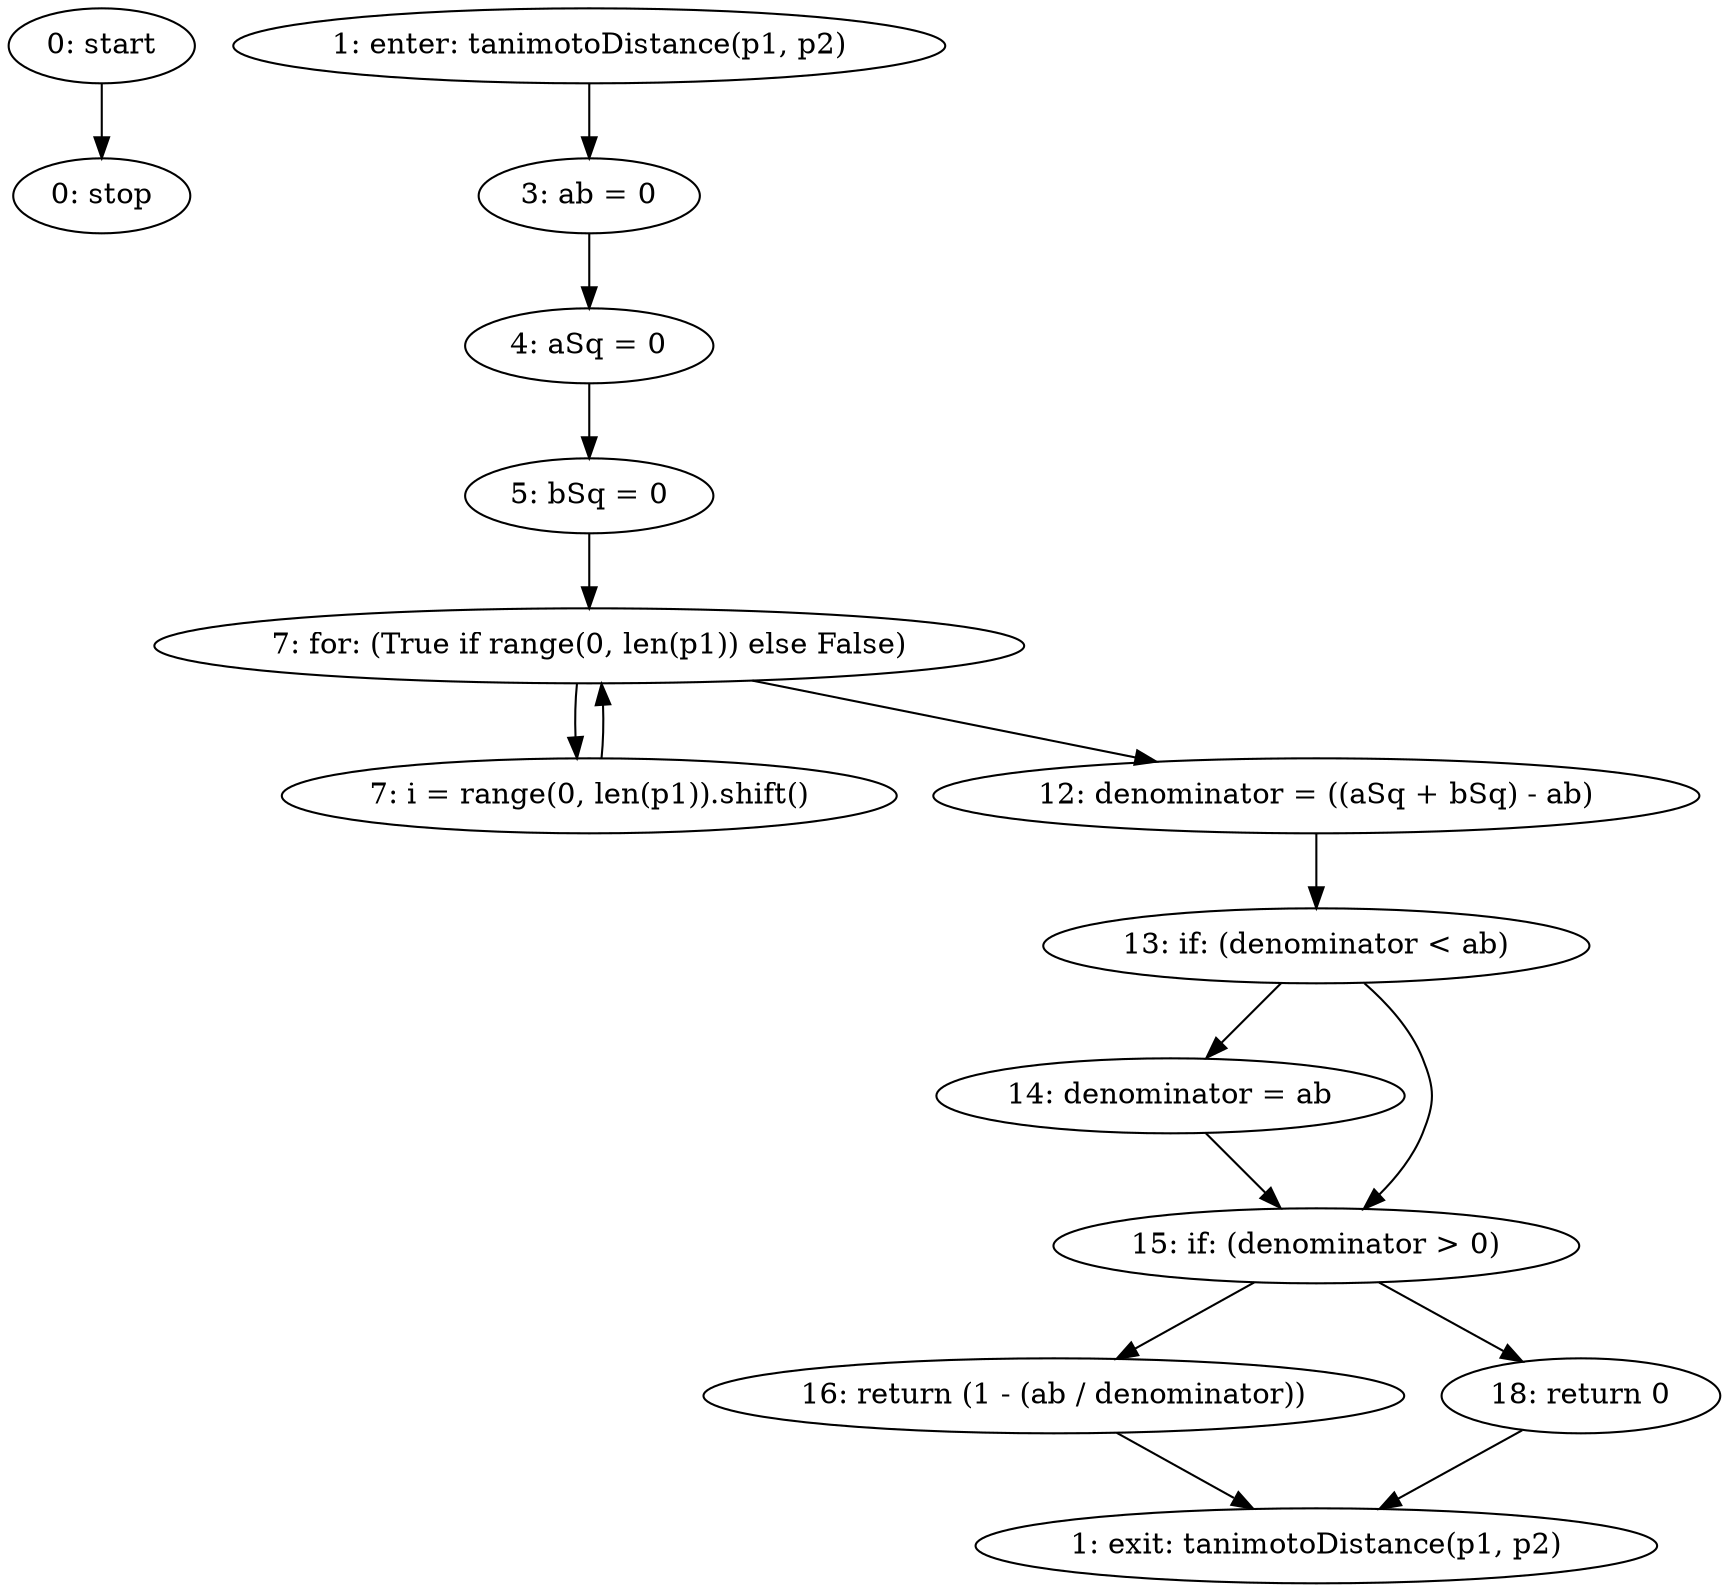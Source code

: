 strict digraph "" {
	node [label="\N"];
	0	[label="0: start"];
	14	[label="0: stop"];
	0 -> 14;
	1	[label="1: enter: tanimotoDistance(p1, p2)"];
	3	[label="3: ab = 0"];
	1 -> 3;
	4	[label="4: aSq = 0"];
	3 -> 4;
	2	[label="1: exit: tanimotoDistance(p1, p2)"];
	12	[label="16: return (1 - (ab / denominator))"];
	12 -> 2;
	13	[label="18: return 0"];
	13 -> 2;
	5	[label="5: bSq = 0"];
	4 -> 5;
	6	[label="7: for: (True if range(0, len(p1)) else False)"];
	5 -> 6;
	7	[label="7: i = range(0, len(p1)).shift()"];
	6 -> 7;
	8	[label="12: denominator = ((aSq + bSq) - ab)"];
	6 -> 8;
	7 -> 6;
	9	[label="13: if: (denominator < ab)"];
	8 -> 9;
	10	[label="14: denominator = ab"];
	9 -> 10;
	11	[label="15: if: (denominator > 0)"];
	9 -> 11;
	10 -> 11;
	11 -> 12;
	11 -> 13;
}
